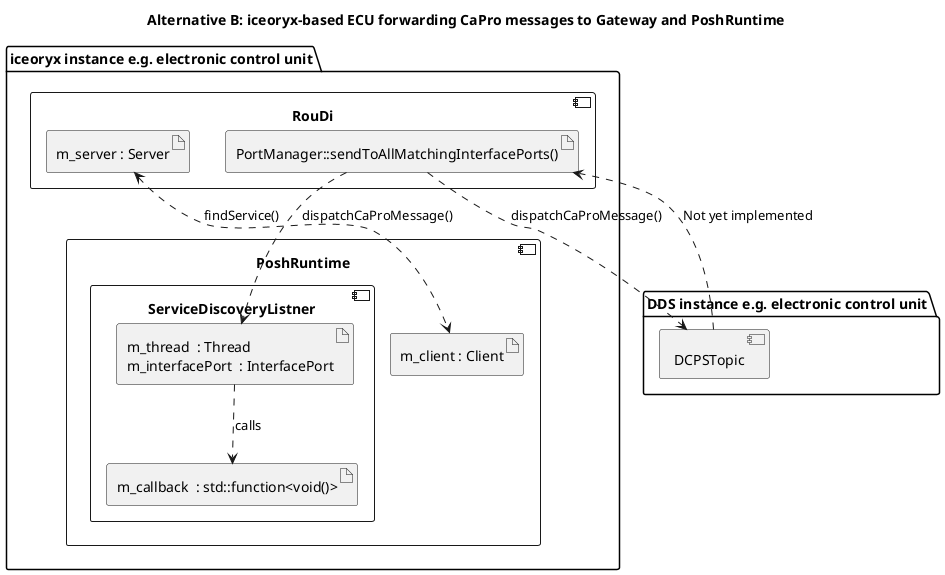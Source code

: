 @startuml
title Alternative B: iceoryx-based ECU forwarding CaPro messages to Gateway and PoshRuntime

package "iceoryx instance e.g. electronic control unit" {
    component RouDi {
        artifact discoveryLoop [
        PortManager::sendToAllMatchingInterfacePorts()
        ]
        artifact server [
        m_server : Server
        ]
    }
    component PoshRuntime {
        component ServiceDiscoveryListner {
            artifact serviceDiscoveryThread [
            m_thread  : Thread
            m_interfacePort  : InterfacePort
            ]
            artifact callback [
            m_callback  : std::function<void()>
            ]
        }
        artifact client [
        m_client : Client
        ]
    }
}

package "DDS instance e.g. electronic control unit" {
    component DCPSTopic
}

[discoveryLoop] ..> [DCPSTopic] : dispatchCaProMessage()
[discoveryLoop] ..> [serviceDiscoveryThread] : dispatchCaProMessage()
[server] <..> [client] : findService()
[DCPSTopic] ..> [discoveryLoop]  : Not yet implemented
[serviceDiscoveryThread] ..> [callback]  : calls
@enduml